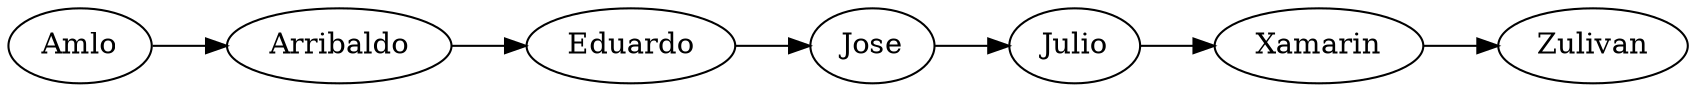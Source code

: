 digraph G{
rankdir = LR
NodeAmlo[label="Amlo"];
NodeAmlo -> NodeArribaldo;
NodeArribaldo[label="Arribaldo"];
NodeArribaldo -> NodeEduardo;
NodeEduardo[label="Eduardo"];
NodeEduardo -> NodeJose;
NodeJose[label="Jose"];
NodeJose -> NodeJulio;
NodeJulio[label="Julio"];
NodeJulio -> NodeXamarin;
NodeXamarin[label="Xamarin"];
NodeXamarin -> NodeZulivan;
NodeZulivan[label="Zulivan"];
}